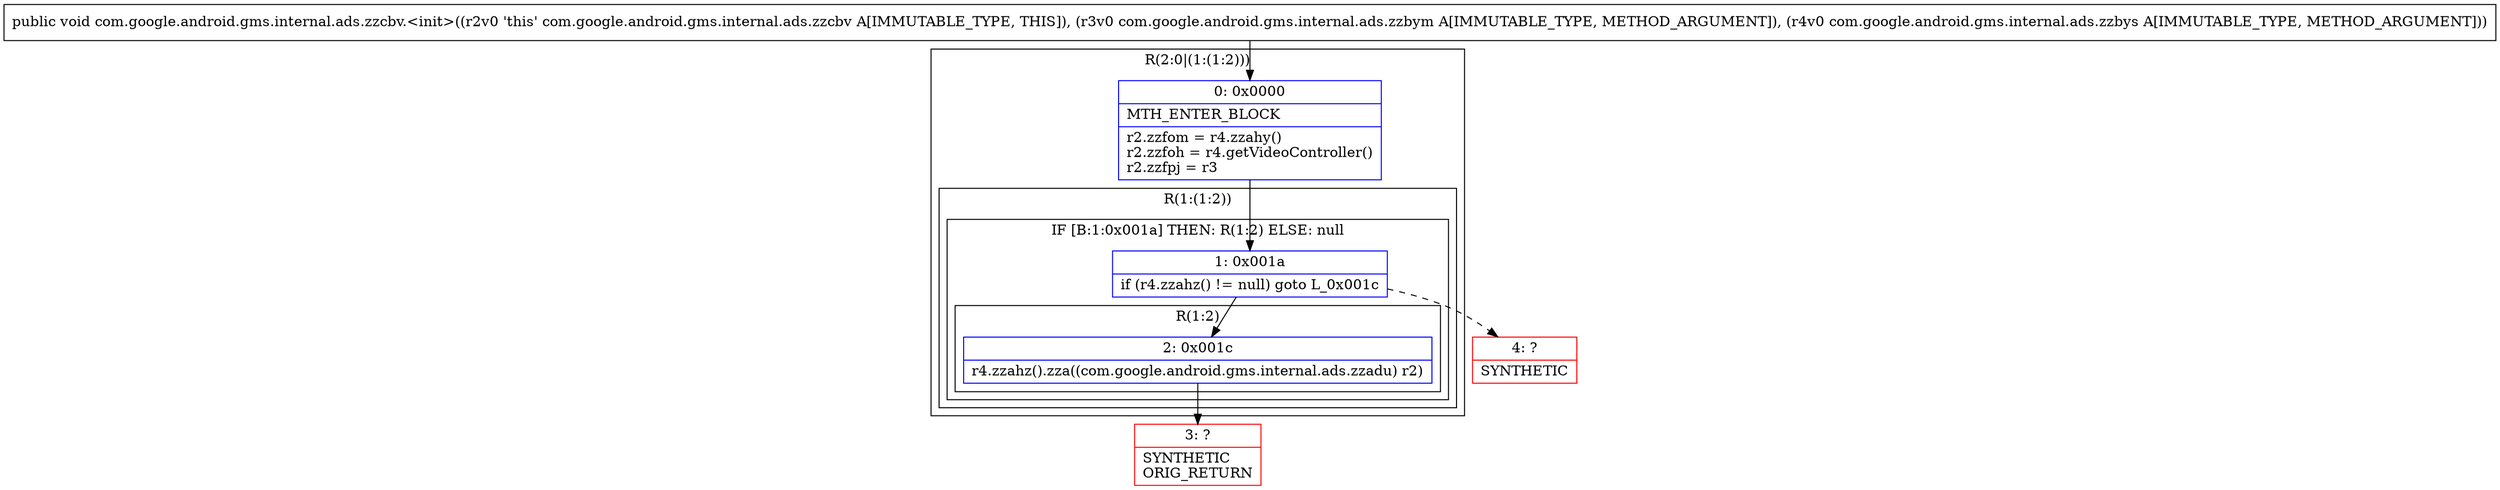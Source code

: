 digraph "CFG forcom.google.android.gms.internal.ads.zzcbv.\<init\>(Lcom\/google\/android\/gms\/internal\/ads\/zzbym;Lcom\/google\/android\/gms\/internal\/ads\/zzbys;)V" {
subgraph cluster_Region_492280484 {
label = "R(2:0|(1:(1:2)))";
node [shape=record,color=blue];
Node_0 [shape=record,label="{0\:\ 0x0000|MTH_ENTER_BLOCK\l|r2.zzfom = r4.zzahy()\lr2.zzfoh = r4.getVideoController()\lr2.zzfpj = r3\l}"];
subgraph cluster_Region_1653026809 {
label = "R(1:(1:2))";
node [shape=record,color=blue];
subgraph cluster_IfRegion_1470828141 {
label = "IF [B:1:0x001a] THEN: R(1:2) ELSE: null";
node [shape=record,color=blue];
Node_1 [shape=record,label="{1\:\ 0x001a|if (r4.zzahz() != null) goto L_0x001c\l}"];
subgraph cluster_Region_426462459 {
label = "R(1:2)";
node [shape=record,color=blue];
Node_2 [shape=record,label="{2\:\ 0x001c|r4.zzahz().zza((com.google.android.gms.internal.ads.zzadu) r2)\l}"];
}
}
}
}
Node_3 [shape=record,color=red,label="{3\:\ ?|SYNTHETIC\lORIG_RETURN\l}"];
Node_4 [shape=record,color=red,label="{4\:\ ?|SYNTHETIC\l}"];
MethodNode[shape=record,label="{public void com.google.android.gms.internal.ads.zzcbv.\<init\>((r2v0 'this' com.google.android.gms.internal.ads.zzcbv A[IMMUTABLE_TYPE, THIS]), (r3v0 com.google.android.gms.internal.ads.zzbym A[IMMUTABLE_TYPE, METHOD_ARGUMENT]), (r4v0 com.google.android.gms.internal.ads.zzbys A[IMMUTABLE_TYPE, METHOD_ARGUMENT])) }"];
MethodNode -> Node_0;
Node_0 -> Node_1;
Node_1 -> Node_2;
Node_1 -> Node_4[style=dashed];
Node_2 -> Node_3;
}

